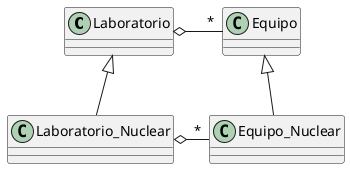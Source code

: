 @startuml
class Laboratorio
class Laboratorio_Nuclear
class Equipo
class Equipo_Nuclear

Equipo_Nuclear -up-|> Equipo
Laboratorio_Nuclear -up-|> Laboratorio

Laboratorio o-right- "*" Equipo
Laboratorio_Nuclear o-right- "*" Equipo_Nuclear
@enduml